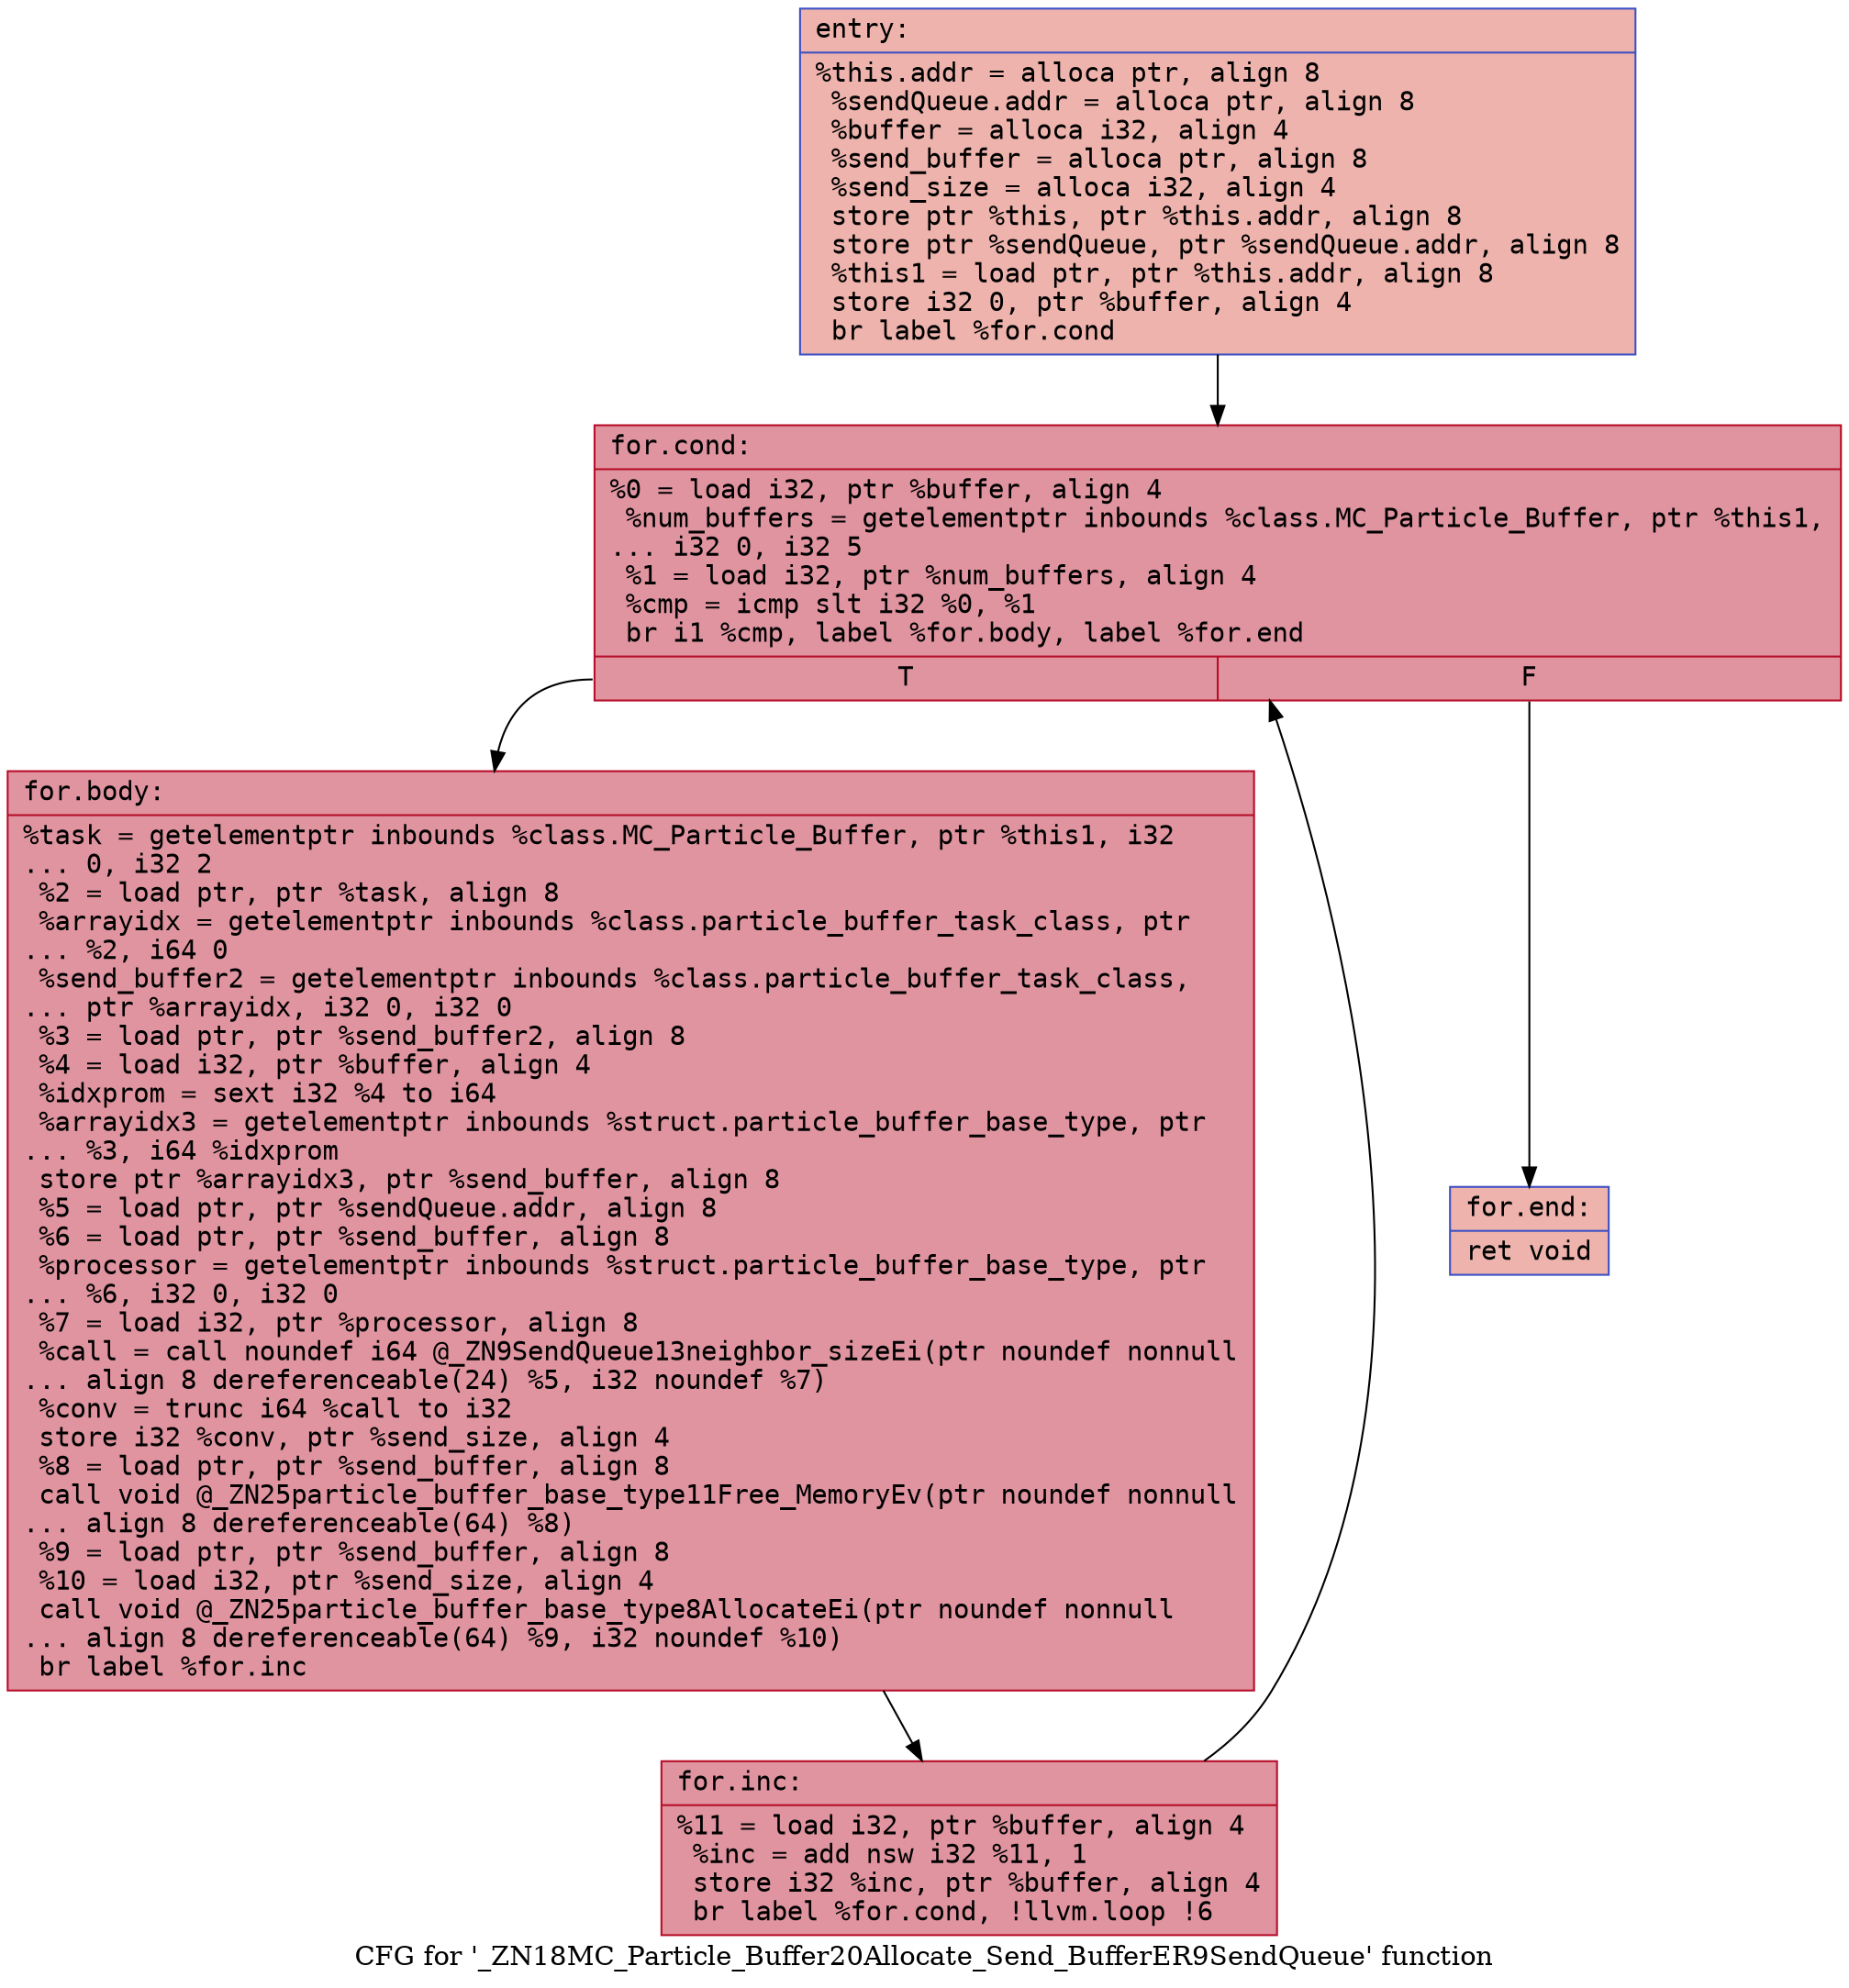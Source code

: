 digraph "CFG for '_ZN18MC_Particle_Buffer20Allocate_Send_BufferER9SendQueue' function" {
	label="CFG for '_ZN18MC_Particle_Buffer20Allocate_Send_BufferER9SendQueue' function";

	Node0x558b69489a10 [shape=record,color="#3d50c3ff", style=filled, fillcolor="#d6524470" fontname="Courier",label="{entry:\l|  %this.addr = alloca ptr, align 8\l  %sendQueue.addr = alloca ptr, align 8\l  %buffer = alloca i32, align 4\l  %send_buffer = alloca ptr, align 8\l  %send_size = alloca i32, align 4\l  store ptr %this, ptr %this.addr, align 8\l  store ptr %sendQueue, ptr %sendQueue.addr, align 8\l  %this1 = load ptr, ptr %this.addr, align 8\l  store i32 0, ptr %buffer, align 4\l  br label %for.cond\l}"];
	Node0x558b69489a10 -> Node0x558b6948a2d0[tooltip="entry -> for.cond\nProbability 100.00%" ];
	Node0x558b6948a2d0 [shape=record,color="#b70d28ff", style=filled, fillcolor="#b70d2870" fontname="Courier",label="{for.cond:\l|  %0 = load i32, ptr %buffer, align 4\l  %num_buffers = getelementptr inbounds %class.MC_Particle_Buffer, ptr %this1,\l... i32 0, i32 5\l  %1 = load i32, ptr %num_buffers, align 4\l  %cmp = icmp slt i32 %0, %1\l  br i1 %cmp, label %for.body, label %for.end\l|{<s0>T|<s1>F}}"];
	Node0x558b6948a2d0:s0 -> Node0x558b6948a660[tooltip="for.cond -> for.body\nProbability 96.88%" ];
	Node0x558b6948a2d0:s1 -> Node0x558b6948a880[tooltip="for.cond -> for.end\nProbability 3.12%" ];
	Node0x558b6948a660 [shape=record,color="#b70d28ff", style=filled, fillcolor="#b70d2870" fontname="Courier",label="{for.body:\l|  %task = getelementptr inbounds %class.MC_Particle_Buffer, ptr %this1, i32\l... 0, i32 2\l  %2 = load ptr, ptr %task, align 8\l  %arrayidx = getelementptr inbounds %class.particle_buffer_task_class, ptr\l... %2, i64 0\l  %send_buffer2 = getelementptr inbounds %class.particle_buffer_task_class,\l... ptr %arrayidx, i32 0, i32 0\l  %3 = load ptr, ptr %send_buffer2, align 8\l  %4 = load i32, ptr %buffer, align 4\l  %idxprom = sext i32 %4 to i64\l  %arrayidx3 = getelementptr inbounds %struct.particle_buffer_base_type, ptr\l... %3, i64 %idxprom\l  store ptr %arrayidx3, ptr %send_buffer, align 8\l  %5 = load ptr, ptr %sendQueue.addr, align 8\l  %6 = load ptr, ptr %send_buffer, align 8\l  %processor = getelementptr inbounds %struct.particle_buffer_base_type, ptr\l... %6, i32 0, i32 0\l  %7 = load i32, ptr %processor, align 8\l  %call = call noundef i64 @_ZN9SendQueue13neighbor_sizeEi(ptr noundef nonnull\l... align 8 dereferenceable(24) %5, i32 noundef %7)\l  %conv = trunc i64 %call to i32\l  store i32 %conv, ptr %send_size, align 4\l  %8 = load ptr, ptr %send_buffer, align 8\l  call void @_ZN25particle_buffer_base_type11Free_MemoryEv(ptr noundef nonnull\l... align 8 dereferenceable(64) %8)\l  %9 = load ptr, ptr %send_buffer, align 8\l  %10 = load i32, ptr %send_size, align 4\l  call void @_ZN25particle_buffer_base_type8AllocateEi(ptr noundef nonnull\l... align 8 dereferenceable(64) %9, i32 noundef %10)\l  br label %for.inc\l}"];
	Node0x558b6948a660 -> Node0x558b6948b990[tooltip="for.body -> for.inc\nProbability 100.00%" ];
	Node0x558b6948b990 [shape=record,color="#b70d28ff", style=filled, fillcolor="#b70d2870" fontname="Courier",label="{for.inc:\l|  %11 = load i32, ptr %buffer, align 4\l  %inc = add nsw i32 %11, 1\l  store i32 %inc, ptr %buffer, align 4\l  br label %for.cond, !llvm.loop !6\l}"];
	Node0x558b6948b990 -> Node0x558b6948a2d0[tooltip="for.inc -> for.cond\nProbability 100.00%" ];
	Node0x558b6948a880 [shape=record,color="#3d50c3ff", style=filled, fillcolor="#d6524470" fontname="Courier",label="{for.end:\l|  ret void\l}"];
}
